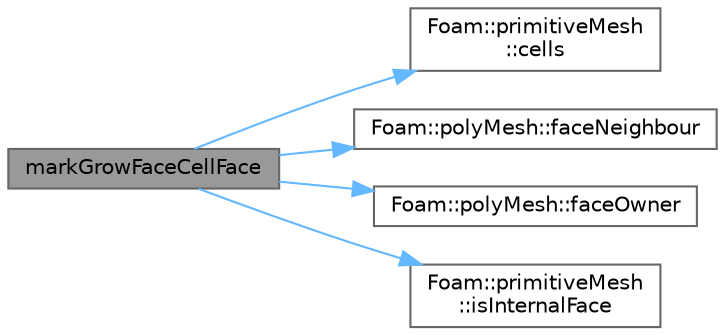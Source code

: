 digraph "markGrowFaceCellFace"
{
 // LATEX_PDF_SIZE
  bgcolor="transparent";
  edge [fontname=Helvetica,fontsize=10,labelfontname=Helvetica,labelfontsize=10];
  node [fontname=Helvetica,fontsize=10,shape=box,height=0.2,width=0.4];
  rankdir="LR";
  Node1 [id="Node000001",label="markGrowFaceCellFace",height=0.2,width=0.4,color="gray40", fillcolor="grey60", style="filled", fontcolor="black",tooltip=" "];
  Node1 -> Node2 [id="edge1_Node000001_Node000002",color="steelblue1",style="solid",tooltip=" "];
  Node2 [id="Node000002",label="Foam::primitiveMesh\l::cells",height=0.2,width=0.4,color="grey40", fillcolor="white", style="filled",URL="$classFoam_1_1primitiveMesh.html#af19bf800d725a623c7b1d0101d65e7d3",tooltip=" "];
  Node1 -> Node3 [id="edge2_Node000001_Node000003",color="steelblue1",style="solid",tooltip=" "];
  Node3 [id="Node000003",label="Foam::polyMesh::faceNeighbour",height=0.2,width=0.4,color="grey40", fillcolor="white", style="filled",URL="$classFoam_1_1polyMesh.html#a9fb57b52c700ed61f09ada65412d13e3",tooltip=" "];
  Node1 -> Node4 [id="edge3_Node000001_Node000004",color="steelblue1",style="solid",tooltip=" "];
  Node4 [id="Node000004",label="Foam::polyMesh::faceOwner",height=0.2,width=0.4,color="grey40", fillcolor="white", style="filled",URL="$classFoam_1_1polyMesh.html#a57752b49bfee23ca1944c3fb0493974f",tooltip=" "];
  Node1 -> Node5 [id="edge4_Node000001_Node000005",color="steelblue1",style="solid",tooltip=" "];
  Node5 [id="Node000005",label="Foam::primitiveMesh\l::isInternalFace",height=0.2,width=0.4,color="grey40", fillcolor="white", style="filled",URL="$classFoam_1_1primitiveMesh.html#a00fe9eacde7a2cbe10925b85ff1c16b1",tooltip=" "];
}
